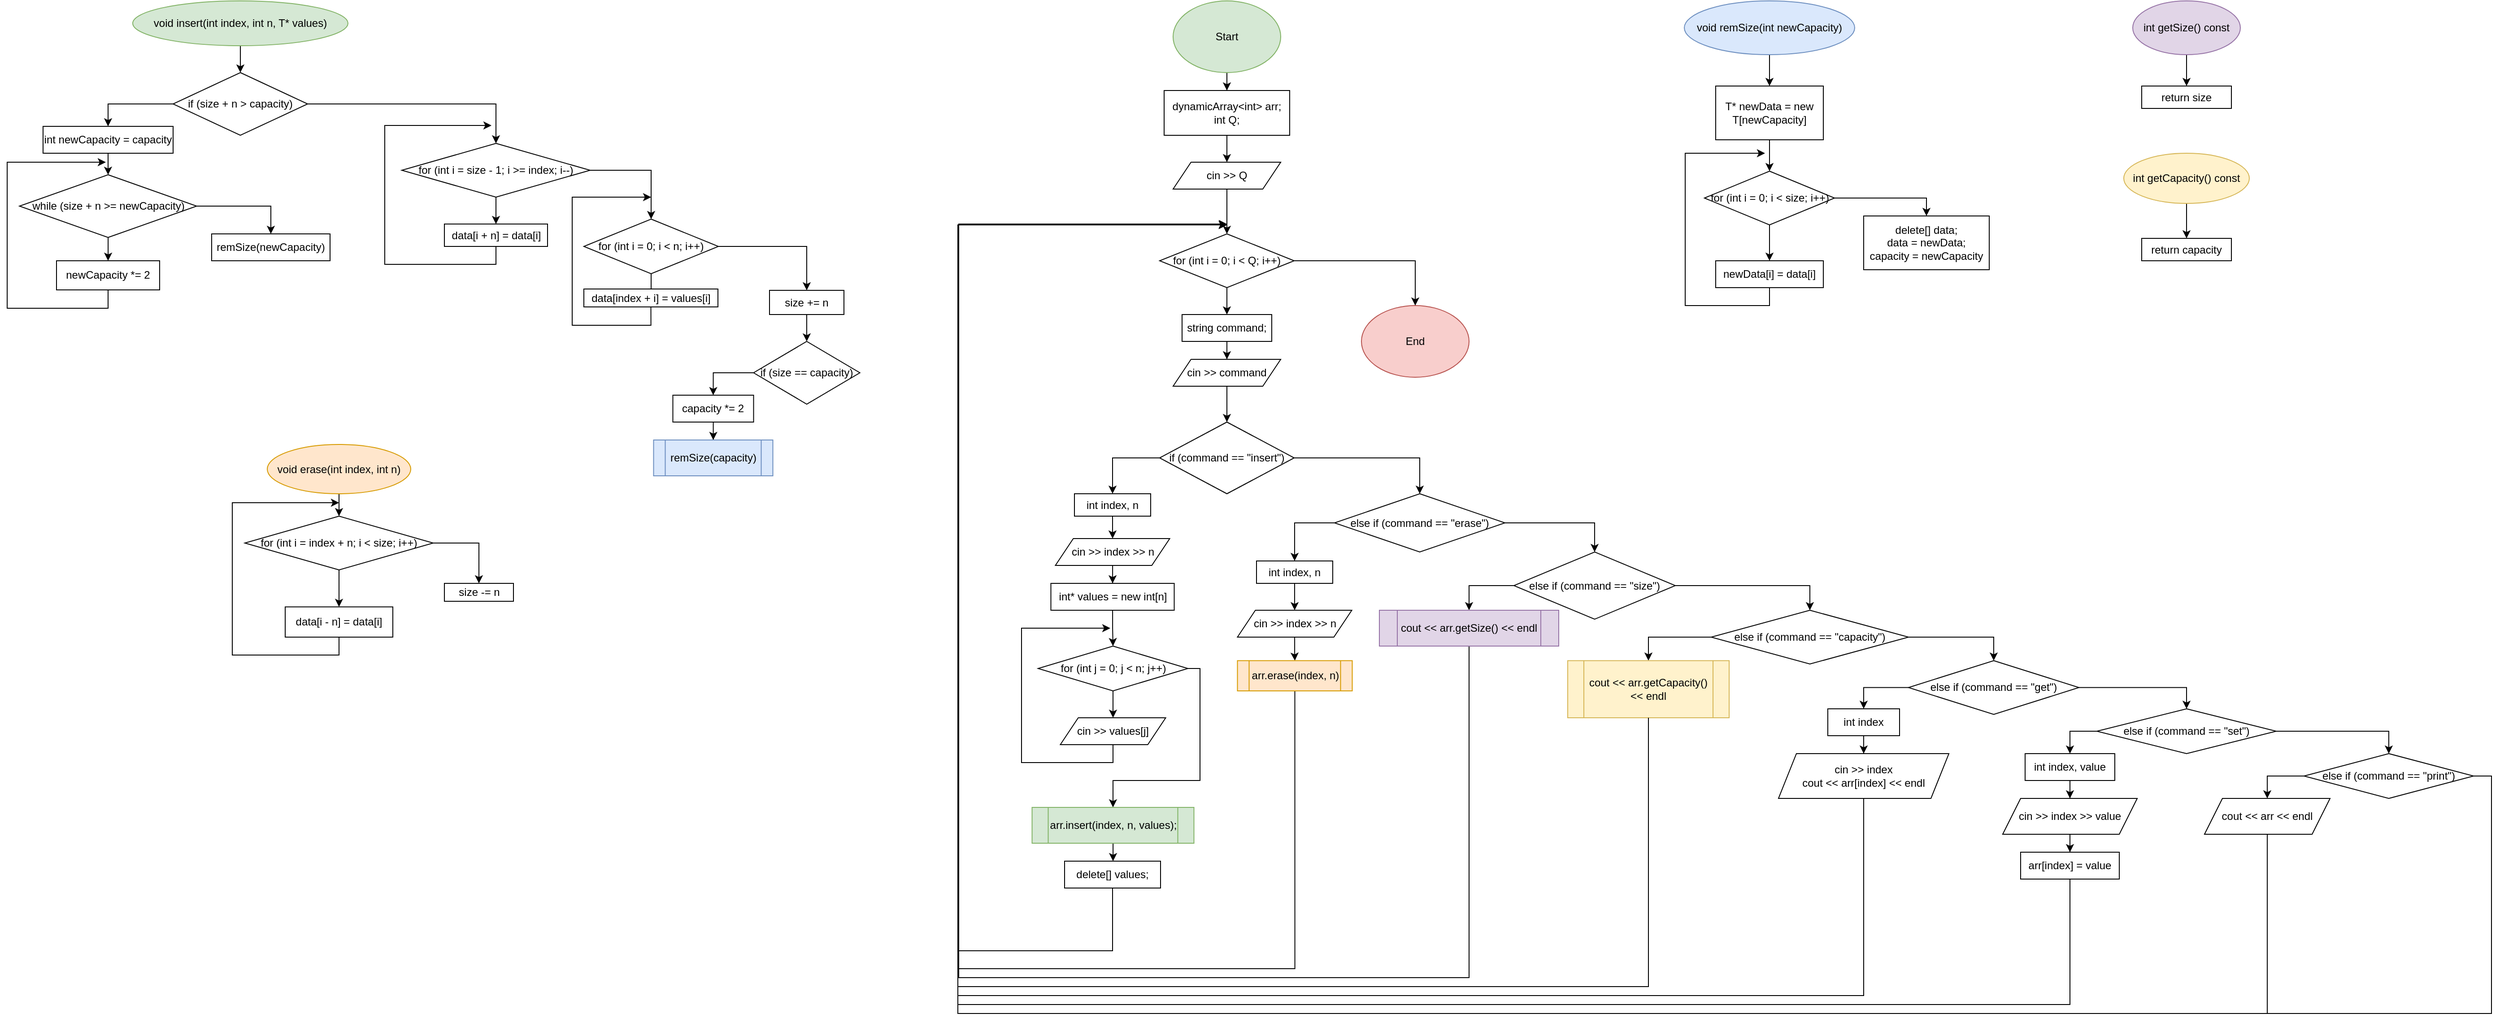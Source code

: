<mxfile version="25.0.1">
  <diagram name="Страница — 1" id="eOJye8VvxdvnBn8lIfOd">
    <mxGraphModel dx="4698" dy="1404" grid="0" gridSize="10" guides="1" tooltips="1" connect="1" arrows="1" fold="1" page="1" pageScale="1" pageWidth="827" pageHeight="1169" math="0" shadow="0">
      <root>
        <mxCell id="0" />
        <mxCell id="1" parent="0" />
        <mxCell id="8jJ1K2KeGWTt4lAOQ2yC-4" value="" style="edgeStyle=orthogonalEdgeStyle;rounded=0;orthogonalLoop=1;jettySize=auto;html=1;" parent="1" source="8jJ1K2KeGWTt4lAOQ2yC-1" target="8jJ1K2KeGWTt4lAOQ2yC-3" edge="1">
          <mxGeometry relative="1" as="geometry" />
        </mxCell>
        <mxCell id="8jJ1K2KeGWTt4lAOQ2yC-1" value="Start" style="ellipse;whiteSpace=wrap;html=1;fillColor=#d5e8d4;strokeColor=#82b366;" parent="1" vertex="1">
          <mxGeometry x="-60" width="120" height="80" as="geometry" />
        </mxCell>
        <mxCell id="8jJ1K2KeGWTt4lAOQ2yC-2" value="End" style="ellipse;whiteSpace=wrap;html=1;fillColor=#f8cecc;strokeColor=#b85450;" parent="1" vertex="1">
          <mxGeometry x="150" y="340" width="120" height="80" as="geometry" />
        </mxCell>
        <mxCell id="8jJ1K2KeGWTt4lAOQ2yC-6" value="" style="edgeStyle=orthogonalEdgeStyle;rounded=0;orthogonalLoop=1;jettySize=auto;html=1;" parent="1" source="8jJ1K2KeGWTt4lAOQ2yC-3" target="8jJ1K2KeGWTt4lAOQ2yC-5" edge="1">
          <mxGeometry relative="1" as="geometry" />
        </mxCell>
        <mxCell id="8jJ1K2KeGWTt4lAOQ2yC-3" value="&lt;div&gt;dynamicArray&amp;lt;int&amp;gt; arr;&lt;/div&gt;&lt;div&gt;int Q;&lt;/div&gt;" style="rounded=0;whiteSpace=wrap;html=1;" parent="1" vertex="1">
          <mxGeometry x="-70" y="100" width="140" height="50" as="geometry" />
        </mxCell>
        <mxCell id="8jJ1K2KeGWTt4lAOQ2yC-8" value="" style="edgeStyle=orthogonalEdgeStyle;rounded=0;orthogonalLoop=1;jettySize=auto;html=1;" parent="1" source="8jJ1K2KeGWTt4lAOQ2yC-5" target="8jJ1K2KeGWTt4lAOQ2yC-7" edge="1">
          <mxGeometry relative="1" as="geometry" />
        </mxCell>
        <mxCell id="8jJ1K2KeGWTt4lAOQ2yC-5" value="cin &amp;gt;&amp;gt; Q" style="shape=parallelogram;perimeter=parallelogramPerimeter;whiteSpace=wrap;html=1;fixedSize=1;" parent="1" vertex="1">
          <mxGeometry x="-60" y="180" width="120" height="30" as="geometry" />
        </mxCell>
        <mxCell id="8jJ1K2KeGWTt4lAOQ2yC-10" value="" style="edgeStyle=orthogonalEdgeStyle;rounded=0;orthogonalLoop=1;jettySize=auto;html=1;" parent="1" source="8jJ1K2KeGWTt4lAOQ2yC-7" target="8jJ1K2KeGWTt4lAOQ2yC-9" edge="1">
          <mxGeometry relative="1" as="geometry" />
        </mxCell>
        <mxCell id="M4J1qcgRFDjxdh1c91bW-54" style="edgeStyle=orthogonalEdgeStyle;rounded=0;orthogonalLoop=1;jettySize=auto;html=1;exitX=1;exitY=0.5;exitDx=0;exitDy=0;entryX=0.5;entryY=0;entryDx=0;entryDy=0;" parent="1" source="8jJ1K2KeGWTt4lAOQ2yC-7" target="8jJ1K2KeGWTt4lAOQ2yC-2" edge="1">
          <mxGeometry relative="1" as="geometry" />
        </mxCell>
        <mxCell id="8jJ1K2KeGWTt4lAOQ2yC-7" value="for (int i = 0; i &amp;lt; Q; i++)" style="rhombus;whiteSpace=wrap;html=1;" parent="1" vertex="1">
          <mxGeometry x="-75" y="260" width="150" height="60" as="geometry" />
        </mxCell>
        <mxCell id="8jJ1K2KeGWTt4lAOQ2yC-12" value="" style="edgeStyle=orthogonalEdgeStyle;rounded=0;orthogonalLoop=1;jettySize=auto;html=1;" parent="1" source="8jJ1K2KeGWTt4lAOQ2yC-9" target="8jJ1K2KeGWTt4lAOQ2yC-11" edge="1">
          <mxGeometry relative="1" as="geometry" />
        </mxCell>
        <mxCell id="8jJ1K2KeGWTt4lAOQ2yC-9" value="&lt;div&gt;string command;&lt;/div&gt;" style="rounded=0;whiteSpace=wrap;html=1;" parent="1" vertex="1">
          <mxGeometry x="-50" y="350" width="100" height="30" as="geometry" />
        </mxCell>
        <mxCell id="8jJ1K2KeGWTt4lAOQ2yC-15" value="" style="edgeStyle=orthogonalEdgeStyle;rounded=0;orthogonalLoop=1;jettySize=auto;html=1;" parent="1" source="8jJ1K2KeGWTt4lAOQ2yC-11" target="8jJ1K2KeGWTt4lAOQ2yC-13" edge="1">
          <mxGeometry relative="1" as="geometry" />
        </mxCell>
        <mxCell id="8jJ1K2KeGWTt4lAOQ2yC-11" value="cin &amp;gt;&amp;gt; command" style="shape=parallelogram;perimeter=parallelogramPerimeter;whiteSpace=wrap;html=1;fixedSize=1;" parent="1" vertex="1">
          <mxGeometry x="-60" y="400" width="120" height="30" as="geometry" />
        </mxCell>
        <mxCell id="8jJ1K2KeGWTt4lAOQ2yC-16" style="edgeStyle=orthogonalEdgeStyle;rounded=0;orthogonalLoop=1;jettySize=auto;html=1;exitX=0;exitY=0.5;exitDx=0;exitDy=0;entryX=0.5;entryY=0;entryDx=0;entryDy=0;" parent="1" source="8jJ1K2KeGWTt4lAOQ2yC-13" target="8jJ1K2KeGWTt4lAOQ2yC-14" edge="1">
          <mxGeometry relative="1" as="geometry" />
        </mxCell>
        <mxCell id="M4J1qcgRFDjxdh1c91bW-4" style="edgeStyle=orthogonalEdgeStyle;rounded=0;orthogonalLoop=1;jettySize=auto;html=1;exitX=1;exitY=0.5;exitDx=0;exitDy=0;entryX=0.5;entryY=0;entryDx=0;entryDy=0;" parent="1" source="8jJ1K2KeGWTt4lAOQ2yC-13" target="M4J1qcgRFDjxdh1c91bW-3" edge="1">
          <mxGeometry relative="1" as="geometry" />
        </mxCell>
        <mxCell id="8jJ1K2KeGWTt4lAOQ2yC-13" value="if (command == &quot;insert&quot;)" style="rhombus;whiteSpace=wrap;html=1;" parent="1" vertex="1">
          <mxGeometry x="-75" y="470" width="150" height="80" as="geometry" />
        </mxCell>
        <mxCell id="8jJ1K2KeGWTt4lAOQ2yC-18" value="" style="edgeStyle=orthogonalEdgeStyle;rounded=0;orthogonalLoop=1;jettySize=auto;html=1;" parent="1" source="8jJ1K2KeGWTt4lAOQ2yC-14" target="8jJ1K2KeGWTt4lAOQ2yC-17" edge="1">
          <mxGeometry relative="1" as="geometry" />
        </mxCell>
        <mxCell id="8jJ1K2KeGWTt4lAOQ2yC-14" value="int index, n" style="rounded=0;whiteSpace=wrap;html=1;" parent="1" vertex="1">
          <mxGeometry x="-170" y="550" width="85" height="25" as="geometry" />
        </mxCell>
        <mxCell id="8jJ1K2KeGWTt4lAOQ2yC-20" value="" style="edgeStyle=orthogonalEdgeStyle;rounded=0;orthogonalLoop=1;jettySize=auto;html=1;" parent="1" source="8jJ1K2KeGWTt4lAOQ2yC-17" target="8jJ1K2KeGWTt4lAOQ2yC-19" edge="1">
          <mxGeometry relative="1" as="geometry" />
        </mxCell>
        <mxCell id="8jJ1K2KeGWTt4lAOQ2yC-17" value="cin &amp;gt;&amp;gt; index &amp;gt;&amp;gt; n" style="shape=parallelogram;perimeter=parallelogramPerimeter;whiteSpace=wrap;html=1;fixedSize=1;" parent="1" vertex="1">
          <mxGeometry x="-191.25" y="600" width="127.5" height="30" as="geometry" />
        </mxCell>
        <mxCell id="8jJ1K2KeGWTt4lAOQ2yC-22" value="" style="edgeStyle=orthogonalEdgeStyle;rounded=0;orthogonalLoop=1;jettySize=auto;html=1;" parent="1" source="8jJ1K2KeGWTt4lAOQ2yC-19" target="8jJ1K2KeGWTt4lAOQ2yC-21" edge="1">
          <mxGeometry relative="1" as="geometry" />
        </mxCell>
        <mxCell id="8jJ1K2KeGWTt4lAOQ2yC-19" value="int* values = new int[n]" style="rounded=0;whiteSpace=wrap;html=1;" parent="1" vertex="1">
          <mxGeometry x="-196.25" y="650" width="137.5" height="30" as="geometry" />
        </mxCell>
        <mxCell id="8jJ1K2KeGWTt4lAOQ2yC-24" value="" style="edgeStyle=orthogonalEdgeStyle;rounded=0;orthogonalLoop=1;jettySize=auto;html=1;" parent="1" source="8jJ1K2KeGWTt4lAOQ2yC-21" target="8jJ1K2KeGWTt4lAOQ2yC-23" edge="1">
          <mxGeometry relative="1" as="geometry" />
        </mxCell>
        <mxCell id="M4J1qcgRFDjxdh1c91bW-15" style="edgeStyle=orthogonalEdgeStyle;rounded=0;orthogonalLoop=1;jettySize=auto;html=1;exitX=1;exitY=0.5;exitDx=0;exitDy=0;entryX=0.5;entryY=0;entryDx=0;entryDy=0;" parent="1" source="8jJ1K2KeGWTt4lAOQ2yC-21" target="M4J1qcgRFDjxdh1c91bW-1" edge="1">
          <mxGeometry relative="1" as="geometry">
            <Array as="points">
              <mxPoint x="-30" y="745" />
              <mxPoint x="-30" y="870" />
              <mxPoint x="-127" y="870" />
            </Array>
          </mxGeometry>
        </mxCell>
        <mxCell id="8jJ1K2KeGWTt4lAOQ2yC-21" value="for (int j = 0; j &amp;lt; n; j++)" style="rhombus;whiteSpace=wrap;html=1;" parent="1" vertex="1">
          <mxGeometry x="-210.5" y="720" width="167" height="50" as="geometry" />
        </mxCell>
        <mxCell id="8jJ1K2KeGWTt4lAOQ2yC-25" style="edgeStyle=orthogonalEdgeStyle;rounded=0;orthogonalLoop=1;jettySize=auto;html=1;exitX=0.5;exitY=1;exitDx=0;exitDy=0;" parent="1" source="8jJ1K2KeGWTt4lAOQ2yC-23" edge="1">
          <mxGeometry relative="1" as="geometry">
            <mxPoint x="-130" y="700" as="targetPoint" />
            <Array as="points">
              <mxPoint x="-127" y="850" />
              <mxPoint x="-229" y="850" />
              <mxPoint x="-229" y="700" />
            </Array>
          </mxGeometry>
        </mxCell>
        <mxCell id="8jJ1K2KeGWTt4lAOQ2yC-23" value="cin &amp;gt;&amp;gt; values[j]" style="shape=parallelogram;perimeter=parallelogramPerimeter;whiteSpace=wrap;html=1;fixedSize=1;" parent="1" vertex="1">
          <mxGeometry x="-185.75" y="800" width="117.5" height="30" as="geometry" />
        </mxCell>
        <mxCell id="M4J1qcgRFDjxdh1c91bW-17" value="" style="edgeStyle=orthogonalEdgeStyle;rounded=0;orthogonalLoop=1;jettySize=auto;html=1;" parent="1" source="M4J1qcgRFDjxdh1c91bW-1" target="M4J1qcgRFDjxdh1c91bW-16" edge="1">
          <mxGeometry relative="1" as="geometry" />
        </mxCell>
        <mxCell id="M4J1qcgRFDjxdh1c91bW-1" value="&lt;div&gt;arr.insert(index, n, values);&lt;/div&gt;" style="rounded=0;whiteSpace=wrap;html=1;shape=process;backgroundOutline=1;fillColor=#d5e8d4;strokeColor=#82b366;" parent="1" vertex="1">
          <mxGeometry x="-217.25" y="900" width="180.5" height="40" as="geometry" />
        </mxCell>
        <mxCell id="M4J1qcgRFDjxdh1c91bW-7" style="edgeStyle=orthogonalEdgeStyle;rounded=0;orthogonalLoop=1;jettySize=auto;html=1;exitX=0;exitY=0.5;exitDx=0;exitDy=0;entryX=0.5;entryY=0;entryDx=0;entryDy=0;" parent="1" source="M4J1qcgRFDjxdh1c91bW-3" target="M4J1qcgRFDjxdh1c91bW-6" edge="1">
          <mxGeometry relative="1" as="geometry" />
        </mxCell>
        <mxCell id="M4J1qcgRFDjxdh1c91bW-14" style="edgeStyle=orthogonalEdgeStyle;rounded=0;orthogonalLoop=1;jettySize=auto;html=1;exitX=1;exitY=0.5;exitDx=0;exitDy=0;entryX=0.5;entryY=0;entryDx=0;entryDy=0;" parent="1" source="M4J1qcgRFDjxdh1c91bW-3" target="M4J1qcgRFDjxdh1c91bW-13" edge="1">
          <mxGeometry relative="1" as="geometry" />
        </mxCell>
        <mxCell id="M4J1qcgRFDjxdh1c91bW-3" value="else if (command == &quot;erase&quot;)" style="rhombus;whiteSpace=wrap;html=1;" parent="1" vertex="1">
          <mxGeometry x="120" y="550" width="190" height="65" as="geometry" />
        </mxCell>
        <mxCell id="M4J1qcgRFDjxdh1c91bW-10" value="" style="edgeStyle=orthogonalEdgeStyle;rounded=0;orthogonalLoop=1;jettySize=auto;html=1;" parent="1" source="M4J1qcgRFDjxdh1c91bW-6" target="M4J1qcgRFDjxdh1c91bW-9" edge="1">
          <mxGeometry relative="1" as="geometry" />
        </mxCell>
        <mxCell id="M4J1qcgRFDjxdh1c91bW-6" value="int index, n" style="rounded=0;whiteSpace=wrap;html=1;" parent="1" vertex="1">
          <mxGeometry x="33" y="625" width="85" height="25" as="geometry" />
        </mxCell>
        <mxCell id="M4J1qcgRFDjxdh1c91bW-12" value="" style="edgeStyle=orthogonalEdgeStyle;rounded=0;orthogonalLoop=1;jettySize=auto;html=1;" parent="1" source="M4J1qcgRFDjxdh1c91bW-9" target="M4J1qcgRFDjxdh1c91bW-11" edge="1">
          <mxGeometry relative="1" as="geometry" />
        </mxCell>
        <mxCell id="M4J1qcgRFDjxdh1c91bW-9" value="cin &amp;gt;&amp;gt; index &amp;gt;&amp;gt; n" style="shape=parallelogram;perimeter=parallelogramPerimeter;whiteSpace=wrap;html=1;fixedSize=1;" parent="1" vertex="1">
          <mxGeometry x="11.75" y="680" width="127.5" height="30" as="geometry" />
        </mxCell>
        <mxCell id="M4J1qcgRFDjxdh1c91bW-47" style="edgeStyle=orthogonalEdgeStyle;rounded=0;orthogonalLoop=1;jettySize=auto;html=1;exitX=0.5;exitY=1;exitDx=0;exitDy=0;" parent="1" source="M4J1qcgRFDjxdh1c91bW-11" edge="1">
          <mxGeometry relative="1" as="geometry">
            <mxPoint y="250" as="targetPoint" />
            <Array as="points">
              <mxPoint x="76" y="1080" />
              <mxPoint x="-299" y="1080" />
              <mxPoint x="-299" y="560" />
              <mxPoint x="-300" y="560" />
              <mxPoint x="-300" y="250" />
            </Array>
          </mxGeometry>
        </mxCell>
        <mxCell id="M4J1qcgRFDjxdh1c91bW-11" value="arr.erase(index, n)" style="rounded=0;whiteSpace=wrap;html=1;shape=process;backgroundOutline=1;fillColor=#ffe6cc;strokeColor=#d79b00;" parent="1" vertex="1">
          <mxGeometry x="11.75" y="736.25" width="128" height="33.75" as="geometry" />
        </mxCell>
        <mxCell id="M4J1qcgRFDjxdh1c91bW-19" style="edgeStyle=orthogonalEdgeStyle;rounded=0;orthogonalLoop=1;jettySize=auto;html=1;exitX=0;exitY=0.5;exitDx=0;exitDy=0;entryX=0.5;entryY=0;entryDx=0;entryDy=0;" parent="1" source="M4J1qcgRFDjxdh1c91bW-13" target="M4J1qcgRFDjxdh1c91bW-18" edge="1">
          <mxGeometry relative="1" as="geometry" />
        </mxCell>
        <mxCell id="M4J1qcgRFDjxdh1c91bW-21" style="edgeStyle=orthogonalEdgeStyle;rounded=0;orthogonalLoop=1;jettySize=auto;html=1;exitX=1;exitY=0.5;exitDx=0;exitDy=0;entryX=0.5;entryY=0;entryDx=0;entryDy=0;" parent="1" source="M4J1qcgRFDjxdh1c91bW-13" target="M4J1qcgRFDjxdh1c91bW-20" edge="1">
          <mxGeometry relative="1" as="geometry" />
        </mxCell>
        <mxCell id="M4J1qcgRFDjxdh1c91bW-13" value="else if (command == &quot;size&quot;)" style="rhombus;whiteSpace=wrap;html=1;" parent="1" vertex="1">
          <mxGeometry x="320" y="615" width="180" height="75" as="geometry" />
        </mxCell>
        <mxCell id="M4J1qcgRFDjxdh1c91bW-45" style="edgeStyle=orthogonalEdgeStyle;rounded=0;orthogonalLoop=1;jettySize=auto;html=1;exitX=0.5;exitY=1;exitDx=0;exitDy=0;" parent="1" source="M4J1qcgRFDjxdh1c91bW-16" edge="1">
          <mxGeometry relative="1" as="geometry">
            <mxPoint y="250" as="targetPoint" />
            <Array as="points">
              <mxPoint x="-128" y="1060" />
              <mxPoint x="-300" y="1060" />
              <mxPoint x="-300" y="250" />
            </Array>
          </mxGeometry>
        </mxCell>
        <mxCell id="M4J1qcgRFDjxdh1c91bW-16" value="delete[] values;" style="rounded=0;whiteSpace=wrap;html=1;" parent="1" vertex="1">
          <mxGeometry x="-181" y="960" width="107" height="30" as="geometry" />
        </mxCell>
        <mxCell id="M4J1qcgRFDjxdh1c91bW-48" style="edgeStyle=orthogonalEdgeStyle;rounded=0;orthogonalLoop=1;jettySize=auto;html=1;exitX=0.5;exitY=1;exitDx=0;exitDy=0;" parent="1" source="M4J1qcgRFDjxdh1c91bW-18" edge="1">
          <mxGeometry relative="1" as="geometry">
            <mxPoint x="0.111" y="249" as="targetPoint" />
            <Array as="points">
              <mxPoint x="270" y="1090" />
              <mxPoint x="-299" y="1090" />
              <mxPoint x="-299" y="249" />
            </Array>
          </mxGeometry>
        </mxCell>
        <mxCell id="M4J1qcgRFDjxdh1c91bW-18" value="cout &amp;lt;&amp;lt; arr.getSize() &amp;lt;&amp;lt; endl" style="shape=process;whiteSpace=wrap;html=1;backgroundOutline=1;fillColor=#e1d5e7;strokeColor=#9673a6;" parent="1" vertex="1">
          <mxGeometry x="170" y="680" width="200" height="40" as="geometry" />
        </mxCell>
        <mxCell id="M4J1qcgRFDjxdh1c91bW-24" style="edgeStyle=orthogonalEdgeStyle;rounded=0;orthogonalLoop=1;jettySize=auto;html=1;exitX=0;exitY=0.5;exitDx=0;exitDy=0;entryX=0.5;entryY=0;entryDx=0;entryDy=0;" parent="1" source="M4J1qcgRFDjxdh1c91bW-20" target="M4J1qcgRFDjxdh1c91bW-22" edge="1">
          <mxGeometry relative="1" as="geometry" />
        </mxCell>
        <mxCell id="M4J1qcgRFDjxdh1c91bW-26" style="edgeStyle=orthogonalEdgeStyle;rounded=0;orthogonalLoop=1;jettySize=auto;html=1;exitX=1;exitY=0.5;exitDx=0;exitDy=0;entryX=0.5;entryY=0;entryDx=0;entryDy=0;" parent="1" source="M4J1qcgRFDjxdh1c91bW-20" target="M4J1qcgRFDjxdh1c91bW-25" edge="1">
          <mxGeometry relative="1" as="geometry" />
        </mxCell>
        <mxCell id="M4J1qcgRFDjxdh1c91bW-20" value="else if (command == &quot;capacity&quot;)" style="rhombus;whiteSpace=wrap;html=1;" parent="1" vertex="1">
          <mxGeometry x="540" y="680" width="220" height="60" as="geometry" />
        </mxCell>
        <mxCell id="M4J1qcgRFDjxdh1c91bW-22" value="cout &amp;lt;&amp;lt; arr.getCapacity() &amp;lt;&amp;lt; endl" style="shape=process;whiteSpace=wrap;html=1;backgroundOutline=1;fillColor=#fff2cc;strokeColor=#d6b656;" parent="1" vertex="1">
          <mxGeometry x="380" y="736.25" width="180" height="63.75" as="geometry" />
        </mxCell>
        <mxCell id="M4J1qcgRFDjxdh1c91bW-28" style="edgeStyle=orthogonalEdgeStyle;rounded=0;orthogonalLoop=1;jettySize=auto;html=1;exitX=0;exitY=0.5;exitDx=0;exitDy=0;entryX=0.5;entryY=0;entryDx=0;entryDy=0;" parent="1" source="M4J1qcgRFDjxdh1c91bW-25" target="M4J1qcgRFDjxdh1c91bW-27" edge="1">
          <mxGeometry relative="1" as="geometry" />
        </mxCell>
        <mxCell id="M4J1qcgRFDjxdh1c91bW-32" style="edgeStyle=orthogonalEdgeStyle;rounded=0;orthogonalLoop=1;jettySize=auto;html=1;exitX=1;exitY=0.5;exitDx=0;exitDy=0;entryX=0.5;entryY=0;entryDx=0;entryDy=0;" parent="1" source="M4J1qcgRFDjxdh1c91bW-25" target="M4J1qcgRFDjxdh1c91bW-31" edge="1">
          <mxGeometry relative="1" as="geometry" />
        </mxCell>
        <mxCell id="M4J1qcgRFDjxdh1c91bW-25" value="else if (command == &quot;get&quot;)" style="rhombus;whiteSpace=wrap;html=1;" parent="1" vertex="1">
          <mxGeometry x="760" y="736.25" width="190" height="60" as="geometry" />
        </mxCell>
        <mxCell id="M4J1qcgRFDjxdh1c91bW-30" value="" style="edgeStyle=orthogonalEdgeStyle;rounded=0;orthogonalLoop=1;jettySize=auto;html=1;" parent="1" source="M4J1qcgRFDjxdh1c91bW-27" target="M4J1qcgRFDjxdh1c91bW-29" edge="1">
          <mxGeometry relative="1" as="geometry" />
        </mxCell>
        <mxCell id="M4J1qcgRFDjxdh1c91bW-27" value="int index" style="rounded=0;whiteSpace=wrap;html=1;" parent="1" vertex="1">
          <mxGeometry x="670" y="790" width="80" height="30" as="geometry" />
        </mxCell>
        <mxCell id="M4J1qcgRFDjxdh1c91bW-29" value="cin &amp;gt;&amp;gt; index&lt;br&gt;cout &amp;lt;&amp;lt; arr[index] &amp;lt;&amp;lt; endl" style="shape=parallelogram;perimeter=parallelogramPerimeter;whiteSpace=wrap;html=1;fixedSize=1;" parent="1" vertex="1">
          <mxGeometry x="615" y="840" width="190" height="50" as="geometry" />
        </mxCell>
        <mxCell id="M4J1qcgRFDjxdh1c91bW-34" style="edgeStyle=orthogonalEdgeStyle;rounded=0;orthogonalLoop=1;jettySize=auto;html=1;exitX=0;exitY=0.5;exitDx=0;exitDy=0;entryX=0.5;entryY=0;entryDx=0;entryDy=0;" parent="1" source="M4J1qcgRFDjxdh1c91bW-31" target="M4J1qcgRFDjxdh1c91bW-33" edge="1">
          <mxGeometry relative="1" as="geometry" />
        </mxCell>
        <mxCell id="M4J1qcgRFDjxdh1c91bW-40" style="edgeStyle=orthogonalEdgeStyle;rounded=0;orthogonalLoop=1;jettySize=auto;html=1;exitX=1;exitY=0.5;exitDx=0;exitDy=0;entryX=0.5;entryY=0;entryDx=0;entryDy=0;" parent="1" source="M4J1qcgRFDjxdh1c91bW-31" target="M4J1qcgRFDjxdh1c91bW-39" edge="1">
          <mxGeometry relative="1" as="geometry" />
        </mxCell>
        <mxCell id="M4J1qcgRFDjxdh1c91bW-31" value="else if (command == &quot;set&quot;)" style="rhombus;whiteSpace=wrap;html=1;" parent="1" vertex="1">
          <mxGeometry x="970" y="790" width="200" height="50" as="geometry" />
        </mxCell>
        <mxCell id="M4J1qcgRFDjxdh1c91bW-36" value="" style="edgeStyle=orthogonalEdgeStyle;rounded=0;orthogonalLoop=1;jettySize=auto;html=1;" parent="1" source="M4J1qcgRFDjxdh1c91bW-33" target="M4J1qcgRFDjxdh1c91bW-35" edge="1">
          <mxGeometry relative="1" as="geometry" />
        </mxCell>
        <mxCell id="M4J1qcgRFDjxdh1c91bW-33" value="int index, value" style="rounded=0;whiteSpace=wrap;html=1;" parent="1" vertex="1">
          <mxGeometry x="890" y="840" width="100" height="30" as="geometry" />
        </mxCell>
        <mxCell id="M4J1qcgRFDjxdh1c91bW-38" value="" style="edgeStyle=orthogonalEdgeStyle;rounded=0;orthogonalLoop=1;jettySize=auto;html=1;" parent="1" source="M4J1qcgRFDjxdh1c91bW-35" target="M4J1qcgRFDjxdh1c91bW-37" edge="1">
          <mxGeometry relative="1" as="geometry" />
        </mxCell>
        <mxCell id="M4J1qcgRFDjxdh1c91bW-35" value="cin &amp;gt;&amp;gt; index &amp;gt;&amp;gt; value" style="shape=parallelogram;perimeter=parallelogramPerimeter;whiteSpace=wrap;html=1;fixedSize=1;" parent="1" vertex="1">
          <mxGeometry x="865" y="890" width="150" height="40" as="geometry" />
        </mxCell>
        <mxCell id="M4J1qcgRFDjxdh1c91bW-37" value="arr[index] = value" style="rounded=0;whiteSpace=wrap;html=1;" parent="1" vertex="1">
          <mxGeometry x="885" y="950" width="110" height="30" as="geometry" />
        </mxCell>
        <mxCell id="M4J1qcgRFDjxdh1c91bW-42" style="edgeStyle=orthogonalEdgeStyle;rounded=0;orthogonalLoop=1;jettySize=auto;html=1;exitX=0;exitY=0.5;exitDx=0;exitDy=0;entryX=0.5;entryY=0;entryDx=0;entryDy=0;" parent="1" source="M4J1qcgRFDjxdh1c91bW-39" target="M4J1qcgRFDjxdh1c91bW-41" edge="1">
          <mxGeometry relative="1" as="geometry" />
        </mxCell>
        <mxCell id="M4J1qcgRFDjxdh1c91bW-43" style="edgeStyle=orthogonalEdgeStyle;rounded=0;orthogonalLoop=1;jettySize=auto;html=1;exitX=1;exitY=0.5;exitDx=0;exitDy=0;" parent="1" source="M4J1qcgRFDjxdh1c91bW-39" edge="1">
          <mxGeometry relative="1" as="geometry">
            <mxPoint y="250" as="targetPoint" />
            <Array as="points">
              <mxPoint x="1410" y="865" />
              <mxPoint x="1410" y="1130" />
              <mxPoint x="-300" y="1130" />
              <mxPoint x="-300" y="250" />
            </Array>
          </mxGeometry>
        </mxCell>
        <mxCell id="M4J1qcgRFDjxdh1c91bW-39" value="else if (command == &quot;print&quot;)" style="rhombus;whiteSpace=wrap;html=1;" parent="1" vertex="1">
          <mxGeometry x="1201" y="840" width="189" height="50" as="geometry" />
        </mxCell>
        <mxCell id="M4J1qcgRFDjxdh1c91bW-44" style="edgeStyle=orthogonalEdgeStyle;rounded=0;orthogonalLoop=1;jettySize=auto;html=1;exitX=0.5;exitY=1;exitDx=0;exitDy=0;" parent="1" source="M4J1qcgRFDjxdh1c91bW-41" edge="1">
          <mxGeometry relative="1" as="geometry">
            <mxPoint y="250" as="targetPoint" />
            <Array as="points">
              <mxPoint x="1160" y="1130" />
              <mxPoint x="-300" y="1130" />
              <mxPoint x="-300" y="250" />
            </Array>
          </mxGeometry>
        </mxCell>
        <mxCell id="M4J1qcgRFDjxdh1c91bW-41" value="cout &amp;lt;&amp;lt; arr &amp;lt;&amp;lt; endl" style="shape=parallelogram;perimeter=parallelogramPerimeter;whiteSpace=wrap;html=1;fixedSize=1;" parent="1" vertex="1">
          <mxGeometry x="1090" y="890" width="140" height="40" as="geometry" />
        </mxCell>
        <mxCell id="M4J1qcgRFDjxdh1c91bW-50" value="" style="endArrow=none;html=1;rounded=0;entryX=0.5;entryY=1;entryDx=0;entryDy=0;" parent="1" target="M4J1qcgRFDjxdh1c91bW-22" edge="1">
          <mxGeometry width="50" height="50" relative="1" as="geometry">
            <mxPoint x="-300" y="1100" as="sourcePoint" />
            <mxPoint x="330" y="990" as="targetPoint" />
            <Array as="points">
              <mxPoint x="80" y="1100" />
              <mxPoint x="470" y="1100" />
            </Array>
          </mxGeometry>
        </mxCell>
        <mxCell id="M4J1qcgRFDjxdh1c91bW-52" value="" style="endArrow=none;html=1;rounded=0;entryX=0.5;entryY=1;entryDx=0;entryDy=0;" parent="1" target="M4J1qcgRFDjxdh1c91bW-29" edge="1">
          <mxGeometry width="50" height="50" relative="1" as="geometry">
            <mxPoint x="-300" y="1110" as="sourcePoint" />
            <mxPoint x="650" y="960" as="targetPoint" />
            <Array as="points">
              <mxPoint x="710" y="1110" />
            </Array>
          </mxGeometry>
        </mxCell>
        <mxCell id="M4J1qcgRFDjxdh1c91bW-53" value="" style="endArrow=none;html=1;rounded=0;entryX=0.5;entryY=1;entryDx=0;entryDy=0;" parent="1" target="M4J1qcgRFDjxdh1c91bW-37" edge="1">
          <mxGeometry width="50" height="50" relative="1" as="geometry">
            <mxPoint x="-300" y="1120" as="sourcePoint" />
            <mxPoint x="910" y="950" as="targetPoint" />
            <Array as="points">
              <mxPoint x="940" y="1120" />
            </Array>
          </mxGeometry>
        </mxCell>
        <mxCell id="hJMhC5ZlC-jUkDe5sKyu-3" value="" style="edgeStyle=orthogonalEdgeStyle;rounded=0;orthogonalLoop=1;jettySize=auto;html=1;" edge="1" parent="1" source="hJMhC5ZlC-jUkDe5sKyu-1" target="hJMhC5ZlC-jUkDe5sKyu-2">
          <mxGeometry relative="1" as="geometry" />
        </mxCell>
        <mxCell id="hJMhC5ZlC-jUkDe5sKyu-1" value="void remSize(int newCapacity)" style="ellipse;whiteSpace=wrap;html=1;fillColor=#dae8fc;strokeColor=#6c8ebf;" vertex="1" parent="1">
          <mxGeometry x="510" width="190" height="60" as="geometry" />
        </mxCell>
        <mxCell id="hJMhC5ZlC-jUkDe5sKyu-5" value="" style="edgeStyle=orthogonalEdgeStyle;rounded=0;orthogonalLoop=1;jettySize=auto;html=1;" edge="1" parent="1" source="hJMhC5ZlC-jUkDe5sKyu-2" target="hJMhC5ZlC-jUkDe5sKyu-4">
          <mxGeometry relative="1" as="geometry" />
        </mxCell>
        <mxCell id="hJMhC5ZlC-jUkDe5sKyu-2" value="T* newData = new T[newCapacity]" style="rounded=0;whiteSpace=wrap;html=1;" vertex="1" parent="1">
          <mxGeometry x="545" y="95" width="120" height="60" as="geometry" />
        </mxCell>
        <mxCell id="hJMhC5ZlC-jUkDe5sKyu-7" value="" style="edgeStyle=orthogonalEdgeStyle;rounded=0;orthogonalLoop=1;jettySize=auto;html=1;" edge="1" parent="1" source="hJMhC5ZlC-jUkDe5sKyu-4" target="hJMhC5ZlC-jUkDe5sKyu-6">
          <mxGeometry relative="1" as="geometry" />
        </mxCell>
        <mxCell id="hJMhC5ZlC-jUkDe5sKyu-10" style="edgeStyle=orthogonalEdgeStyle;rounded=0;orthogonalLoop=1;jettySize=auto;html=1;exitX=1;exitY=0.5;exitDx=0;exitDy=0;entryX=0.5;entryY=0;entryDx=0;entryDy=0;" edge="1" parent="1" source="hJMhC5ZlC-jUkDe5sKyu-4" target="hJMhC5ZlC-jUkDe5sKyu-9">
          <mxGeometry relative="1" as="geometry" />
        </mxCell>
        <mxCell id="hJMhC5ZlC-jUkDe5sKyu-4" value="for (int i = 0; i &amp;lt; size; i++)" style="rhombus;whiteSpace=wrap;html=1;" vertex="1" parent="1">
          <mxGeometry x="532.5" y="190" width="145" height="60" as="geometry" />
        </mxCell>
        <mxCell id="hJMhC5ZlC-jUkDe5sKyu-8" style="edgeStyle=orthogonalEdgeStyle;rounded=0;orthogonalLoop=1;jettySize=auto;html=1;exitX=0.5;exitY=1;exitDx=0;exitDy=0;" edge="1" parent="1" source="hJMhC5ZlC-jUkDe5sKyu-6">
          <mxGeometry relative="1" as="geometry">
            <mxPoint x="600" y="170" as="targetPoint" />
            <Array as="points">
              <mxPoint x="605" y="340" />
              <mxPoint x="511" y="340" />
              <mxPoint x="511" y="170" />
            </Array>
          </mxGeometry>
        </mxCell>
        <mxCell id="hJMhC5ZlC-jUkDe5sKyu-6" value="newData[i] = data[i]" style="rounded=0;whiteSpace=wrap;html=1;" vertex="1" parent="1">
          <mxGeometry x="545" y="290" width="120" height="30" as="geometry" />
        </mxCell>
        <mxCell id="hJMhC5ZlC-jUkDe5sKyu-9" value="&lt;div&gt;delete[] data;&lt;/div&gt;&lt;div&gt;data = newData;&lt;/div&gt;&lt;div&gt;capacity = newCapacity&lt;/div&gt;" style="rounded=0;whiteSpace=wrap;html=1;" vertex="1" parent="1">
          <mxGeometry x="710" y="240" width="140" height="60" as="geometry" />
        </mxCell>
        <mxCell id="hJMhC5ZlC-jUkDe5sKyu-14" value="" style="edgeStyle=orthogonalEdgeStyle;rounded=0;orthogonalLoop=1;jettySize=auto;html=1;" edge="1" parent="1" source="hJMhC5ZlC-jUkDe5sKyu-12" target="hJMhC5ZlC-jUkDe5sKyu-13">
          <mxGeometry relative="1" as="geometry" />
        </mxCell>
        <mxCell id="hJMhC5ZlC-jUkDe5sKyu-12" value="void insert(int index, int n, T* values)" style="ellipse;whiteSpace=wrap;html=1;fillColor=#d5e8d4;strokeColor=#82b366;" vertex="1" parent="1">
          <mxGeometry x="-1220" width="240" height="50" as="geometry" />
        </mxCell>
        <mxCell id="hJMhC5ZlC-jUkDe5sKyu-16" style="edgeStyle=orthogonalEdgeStyle;rounded=0;orthogonalLoop=1;jettySize=auto;html=1;exitX=0;exitY=0.5;exitDx=0;exitDy=0;entryX=0.5;entryY=0;entryDx=0;entryDy=0;" edge="1" parent="1" source="hJMhC5ZlC-jUkDe5sKyu-13" target="hJMhC5ZlC-jUkDe5sKyu-15">
          <mxGeometry relative="1" as="geometry" />
        </mxCell>
        <mxCell id="hJMhC5ZlC-jUkDe5sKyu-26" style="edgeStyle=orthogonalEdgeStyle;rounded=0;orthogonalLoop=1;jettySize=auto;html=1;exitX=1;exitY=0.5;exitDx=0;exitDy=0;entryX=0.5;entryY=0;entryDx=0;entryDy=0;" edge="1" parent="1" source="hJMhC5ZlC-jUkDe5sKyu-13" target="hJMhC5ZlC-jUkDe5sKyu-25">
          <mxGeometry relative="1" as="geometry" />
        </mxCell>
        <mxCell id="hJMhC5ZlC-jUkDe5sKyu-13" value="if (size + n &amp;gt; capacity)" style="rhombus;whiteSpace=wrap;html=1;" vertex="1" parent="1">
          <mxGeometry x="-1175" y="80" width="150" height="70" as="geometry" />
        </mxCell>
        <mxCell id="hJMhC5ZlC-jUkDe5sKyu-18" value="" style="edgeStyle=orthogonalEdgeStyle;rounded=0;orthogonalLoop=1;jettySize=auto;html=1;" edge="1" parent="1" source="hJMhC5ZlC-jUkDe5sKyu-15" target="hJMhC5ZlC-jUkDe5sKyu-17">
          <mxGeometry relative="1" as="geometry" />
        </mxCell>
        <mxCell id="hJMhC5ZlC-jUkDe5sKyu-15" value="int newCapacity = capacity" style="rounded=0;whiteSpace=wrap;html=1;" vertex="1" parent="1">
          <mxGeometry x="-1320" y="140" width="145" height="30" as="geometry" />
        </mxCell>
        <mxCell id="hJMhC5ZlC-jUkDe5sKyu-21" value="" style="edgeStyle=orthogonalEdgeStyle;rounded=0;orthogonalLoop=1;jettySize=auto;html=1;" edge="1" parent="1" source="hJMhC5ZlC-jUkDe5sKyu-17" target="hJMhC5ZlC-jUkDe5sKyu-20">
          <mxGeometry relative="1" as="geometry" />
        </mxCell>
        <mxCell id="hJMhC5ZlC-jUkDe5sKyu-24" style="edgeStyle=orthogonalEdgeStyle;rounded=0;orthogonalLoop=1;jettySize=auto;html=1;exitX=1;exitY=0.5;exitDx=0;exitDy=0;entryX=0.5;entryY=0;entryDx=0;entryDy=0;" edge="1" parent="1" source="hJMhC5ZlC-jUkDe5sKyu-17" target="hJMhC5ZlC-jUkDe5sKyu-22">
          <mxGeometry relative="1" as="geometry" />
        </mxCell>
        <mxCell id="hJMhC5ZlC-jUkDe5sKyu-17" value="while (size + n &amp;gt;= newCapacity)" style="rhombus;whiteSpace=wrap;html=1;" vertex="1" parent="1">
          <mxGeometry x="-1346.25" y="194" width="197.5" height="70" as="geometry" />
        </mxCell>
        <mxCell id="hJMhC5ZlC-jUkDe5sKyu-23" style="edgeStyle=orthogonalEdgeStyle;rounded=0;orthogonalLoop=1;jettySize=auto;html=1;exitX=0.5;exitY=1;exitDx=0;exitDy=0;" edge="1" parent="1" source="hJMhC5ZlC-jUkDe5sKyu-20">
          <mxGeometry relative="1" as="geometry">
            <mxPoint x="-1250" y="180" as="targetPoint" />
            <Array as="points">
              <mxPoint x="-1248" y="343" />
              <mxPoint x="-1360" y="343" />
            </Array>
          </mxGeometry>
        </mxCell>
        <mxCell id="hJMhC5ZlC-jUkDe5sKyu-20" value="newCapacity *= 2" style="rounded=0;whiteSpace=wrap;html=1;" vertex="1" parent="1">
          <mxGeometry x="-1305" y="290" width="115" height="32.5" as="geometry" />
        </mxCell>
        <mxCell id="hJMhC5ZlC-jUkDe5sKyu-22" value="remSize(newCapacity)" style="rounded=0;whiteSpace=wrap;html=1;" vertex="1" parent="1">
          <mxGeometry x="-1132" y="260" width="132" height="30" as="geometry" />
        </mxCell>
        <mxCell id="hJMhC5ZlC-jUkDe5sKyu-28" value="" style="edgeStyle=orthogonalEdgeStyle;rounded=0;orthogonalLoop=1;jettySize=auto;html=1;" edge="1" parent="1" source="hJMhC5ZlC-jUkDe5sKyu-25" target="hJMhC5ZlC-jUkDe5sKyu-27">
          <mxGeometry relative="1" as="geometry" />
        </mxCell>
        <mxCell id="hJMhC5ZlC-jUkDe5sKyu-37" style="edgeStyle=orthogonalEdgeStyle;rounded=0;orthogonalLoop=1;jettySize=auto;html=1;exitX=1;exitY=0.5;exitDx=0;exitDy=0;entryX=0.5;entryY=0;entryDx=0;entryDy=0;" edge="1" parent="1" source="hJMhC5ZlC-jUkDe5sKyu-25" target="hJMhC5ZlC-jUkDe5sKyu-32">
          <mxGeometry relative="1" as="geometry" />
        </mxCell>
        <mxCell id="hJMhC5ZlC-jUkDe5sKyu-25" value="for (int i = size - 1; i &amp;gt;= index; i--)" style="rhombus;whiteSpace=wrap;html=1;" vertex="1" parent="1">
          <mxGeometry x="-920" y="159" width="210" height="60" as="geometry" />
        </mxCell>
        <mxCell id="hJMhC5ZlC-jUkDe5sKyu-29" style="edgeStyle=orthogonalEdgeStyle;rounded=0;orthogonalLoop=1;jettySize=auto;html=1;exitX=0.5;exitY=1;exitDx=0;exitDy=0;" edge="1" parent="1" source="hJMhC5ZlC-jUkDe5sKyu-27">
          <mxGeometry relative="1" as="geometry">
            <mxPoint x="-820" y="139" as="targetPoint" />
            <Array as="points">
              <mxPoint x="-815" y="294" />
              <mxPoint x="-939" y="294" />
              <mxPoint x="-939" y="139" />
            </Array>
          </mxGeometry>
        </mxCell>
        <mxCell id="hJMhC5ZlC-jUkDe5sKyu-27" value="data[i + n] = data[i]" style="rounded=0;whiteSpace=wrap;html=1;" vertex="1" parent="1">
          <mxGeometry x="-872.5" y="249" width="115" height="25" as="geometry" />
        </mxCell>
        <mxCell id="hJMhC5ZlC-jUkDe5sKyu-35" value="" style="edgeStyle=orthogonalEdgeStyle;rounded=0;orthogonalLoop=1;jettySize=auto;html=1;" edge="1" parent="1" source="hJMhC5ZlC-jUkDe5sKyu-32" target="hJMhC5ZlC-jUkDe5sKyu-34">
          <mxGeometry relative="1" as="geometry" />
        </mxCell>
        <mxCell id="hJMhC5ZlC-jUkDe5sKyu-39" style="edgeStyle=orthogonalEdgeStyle;rounded=0;orthogonalLoop=1;jettySize=auto;html=1;exitX=1;exitY=0.5;exitDx=0;exitDy=0;entryX=0.5;entryY=0;entryDx=0;entryDy=0;" edge="1" parent="1" source="hJMhC5ZlC-jUkDe5sKyu-32" target="hJMhC5ZlC-jUkDe5sKyu-38">
          <mxGeometry relative="1" as="geometry" />
        </mxCell>
        <mxCell id="hJMhC5ZlC-jUkDe5sKyu-32" value="for (int i = 0; i &amp;lt; n; i++)" style="rhombus;whiteSpace=wrap;html=1;" vertex="1" parent="1">
          <mxGeometry x="-717" y="243.5" width="150" height="61" as="geometry" />
        </mxCell>
        <mxCell id="hJMhC5ZlC-jUkDe5sKyu-36" style="edgeStyle=orthogonalEdgeStyle;rounded=0;orthogonalLoop=1;jettySize=auto;html=1;exitX=0.5;exitY=1;exitDx=0;exitDy=0;" edge="1" parent="1" source="hJMhC5ZlC-jUkDe5sKyu-34">
          <mxGeometry relative="1" as="geometry">
            <mxPoint x="-642" y="219" as="targetPoint" />
            <Array as="points">
              <mxPoint x="-642" y="362" />
              <mxPoint x="-730" y="362" />
              <mxPoint x="-730" y="219" />
            </Array>
          </mxGeometry>
        </mxCell>
        <mxCell id="hJMhC5ZlC-jUkDe5sKyu-34" value="data[index + i] = values[i]" style="rounded=0;whiteSpace=wrap;html=1;" vertex="1" parent="1">
          <mxGeometry x="-717" y="321.5" width="149.5" height="20" as="geometry" />
        </mxCell>
        <mxCell id="hJMhC5ZlC-jUkDe5sKyu-41" value="" style="edgeStyle=orthogonalEdgeStyle;rounded=0;orthogonalLoop=1;jettySize=auto;html=1;" edge="1" parent="1" source="hJMhC5ZlC-jUkDe5sKyu-38" target="hJMhC5ZlC-jUkDe5sKyu-40">
          <mxGeometry relative="1" as="geometry" />
        </mxCell>
        <mxCell id="hJMhC5ZlC-jUkDe5sKyu-38" value="size += n" style="rounded=0;whiteSpace=wrap;html=1;" vertex="1" parent="1">
          <mxGeometry x="-510" y="323" width="83" height="27" as="geometry" />
        </mxCell>
        <mxCell id="hJMhC5ZlC-jUkDe5sKyu-43" style="edgeStyle=orthogonalEdgeStyle;rounded=0;orthogonalLoop=1;jettySize=auto;html=1;exitX=0;exitY=0.5;exitDx=0;exitDy=0;entryX=0.5;entryY=0;entryDx=0;entryDy=0;" edge="1" parent="1" source="hJMhC5ZlC-jUkDe5sKyu-40" target="hJMhC5ZlC-jUkDe5sKyu-42">
          <mxGeometry relative="1" as="geometry" />
        </mxCell>
        <mxCell id="hJMhC5ZlC-jUkDe5sKyu-40" value="if (size == capacity)" style="rhombus;whiteSpace=wrap;html=1;" vertex="1" parent="1">
          <mxGeometry x="-527.75" y="380" width="118.5" height="70" as="geometry" />
        </mxCell>
        <mxCell id="hJMhC5ZlC-jUkDe5sKyu-45" value="" style="edgeStyle=orthogonalEdgeStyle;rounded=0;orthogonalLoop=1;jettySize=auto;html=1;" edge="1" parent="1" source="hJMhC5ZlC-jUkDe5sKyu-42" target="hJMhC5ZlC-jUkDe5sKyu-44">
          <mxGeometry relative="1" as="geometry" />
        </mxCell>
        <mxCell id="hJMhC5ZlC-jUkDe5sKyu-42" value="capacity *= 2" style="rounded=0;whiteSpace=wrap;html=1;" vertex="1" parent="1">
          <mxGeometry x="-617.75" y="440" width="90" height="30" as="geometry" />
        </mxCell>
        <mxCell id="hJMhC5ZlC-jUkDe5sKyu-44" value="remSize(capacity)" style="shape=process;whiteSpace=wrap;html=1;backgroundOutline=1;fillColor=#dae8fc;strokeColor=#6c8ebf;" vertex="1" parent="1">
          <mxGeometry x="-639.25" y="490" width="133" height="40" as="geometry" />
        </mxCell>
        <mxCell id="hJMhC5ZlC-jUkDe5sKyu-48" value="" style="edgeStyle=orthogonalEdgeStyle;rounded=0;orthogonalLoop=1;jettySize=auto;html=1;" edge="1" parent="1" source="hJMhC5ZlC-jUkDe5sKyu-46" target="hJMhC5ZlC-jUkDe5sKyu-47">
          <mxGeometry relative="1" as="geometry" />
        </mxCell>
        <mxCell id="hJMhC5ZlC-jUkDe5sKyu-46" value="void erase(int index, int n)" style="ellipse;whiteSpace=wrap;html=1;fillColor=#ffe6cc;strokeColor=#d79b00;" vertex="1" parent="1">
          <mxGeometry x="-1070" y="495" width="160" height="55" as="geometry" />
        </mxCell>
        <mxCell id="hJMhC5ZlC-jUkDe5sKyu-51" style="edgeStyle=orthogonalEdgeStyle;rounded=0;orthogonalLoop=1;jettySize=auto;html=1;exitX=1;exitY=0.5;exitDx=0;exitDy=0;entryX=0.5;entryY=0;entryDx=0;entryDy=0;" edge="1" parent="1" source="hJMhC5ZlC-jUkDe5sKyu-47" target="hJMhC5ZlC-jUkDe5sKyu-50">
          <mxGeometry relative="1" as="geometry" />
        </mxCell>
        <mxCell id="hJMhC5ZlC-jUkDe5sKyu-52" style="edgeStyle=orthogonalEdgeStyle;rounded=0;orthogonalLoop=1;jettySize=auto;html=1;exitX=0.5;exitY=1;exitDx=0;exitDy=0;entryX=0.5;entryY=0;entryDx=0;entryDy=0;" edge="1" parent="1" source="hJMhC5ZlC-jUkDe5sKyu-47" target="hJMhC5ZlC-jUkDe5sKyu-49">
          <mxGeometry relative="1" as="geometry" />
        </mxCell>
        <mxCell id="hJMhC5ZlC-jUkDe5sKyu-47" value="for (int i = index + n; i &amp;lt; size; i++)" style="rhombus;whiteSpace=wrap;html=1;" vertex="1" parent="1">
          <mxGeometry x="-1095" y="575" width="210" height="60" as="geometry" />
        </mxCell>
        <mxCell id="hJMhC5ZlC-jUkDe5sKyu-53" style="edgeStyle=orthogonalEdgeStyle;rounded=0;orthogonalLoop=1;jettySize=auto;html=1;exitX=0.5;exitY=1;exitDx=0;exitDy=0;" edge="1" parent="1" source="hJMhC5ZlC-jUkDe5sKyu-49">
          <mxGeometry relative="1" as="geometry">
            <mxPoint x="-990" y="560" as="targetPoint" />
            <Array as="points">
              <mxPoint x="-990" y="730" />
              <mxPoint x="-1109" y="730" />
            </Array>
          </mxGeometry>
        </mxCell>
        <mxCell id="hJMhC5ZlC-jUkDe5sKyu-49" value="data[i - n] = data[i]" style="rounded=0;whiteSpace=wrap;html=1;" vertex="1" parent="1">
          <mxGeometry x="-1050" y="676.25" width="120" height="33.75" as="geometry" />
        </mxCell>
        <mxCell id="hJMhC5ZlC-jUkDe5sKyu-50" value="size -= n" style="rounded=0;whiteSpace=wrap;html=1;" vertex="1" parent="1">
          <mxGeometry x="-872.5" y="650" width="77" height="20" as="geometry" />
        </mxCell>
        <mxCell id="hJMhC5ZlC-jUkDe5sKyu-56" value="" style="edgeStyle=orthogonalEdgeStyle;rounded=0;orthogonalLoop=1;jettySize=auto;html=1;" edge="1" parent="1" source="hJMhC5ZlC-jUkDe5sKyu-54" target="hJMhC5ZlC-jUkDe5sKyu-55">
          <mxGeometry relative="1" as="geometry" />
        </mxCell>
        <mxCell id="hJMhC5ZlC-jUkDe5sKyu-54" value="int getSize() const" style="ellipse;whiteSpace=wrap;html=1;fillColor=#e1d5e7;strokeColor=#9673a6;" vertex="1" parent="1">
          <mxGeometry x="1010" width="120" height="60" as="geometry" />
        </mxCell>
        <mxCell id="hJMhC5ZlC-jUkDe5sKyu-55" value="return size" style="rounded=0;whiteSpace=wrap;html=1;" vertex="1" parent="1">
          <mxGeometry x="1020" y="95" width="100" height="25" as="geometry" />
        </mxCell>
        <mxCell id="hJMhC5ZlC-jUkDe5sKyu-59" value="" style="edgeStyle=orthogonalEdgeStyle;rounded=0;orthogonalLoop=1;jettySize=auto;html=1;" edge="1" parent="1" source="hJMhC5ZlC-jUkDe5sKyu-57" target="hJMhC5ZlC-jUkDe5sKyu-58">
          <mxGeometry relative="1" as="geometry" />
        </mxCell>
        <mxCell id="hJMhC5ZlC-jUkDe5sKyu-57" value="int getCapacity() const" style="ellipse;whiteSpace=wrap;html=1;fillColor=#fff2cc;strokeColor=#d6b656;" vertex="1" parent="1">
          <mxGeometry x="1000" y="170" width="140" height="56" as="geometry" />
        </mxCell>
        <mxCell id="hJMhC5ZlC-jUkDe5sKyu-58" value="return capacity" style="rounded=0;whiteSpace=wrap;html=1;" vertex="1" parent="1">
          <mxGeometry x="1020" y="265" width="100" height="25" as="geometry" />
        </mxCell>
      </root>
    </mxGraphModel>
  </diagram>
</mxfile>
